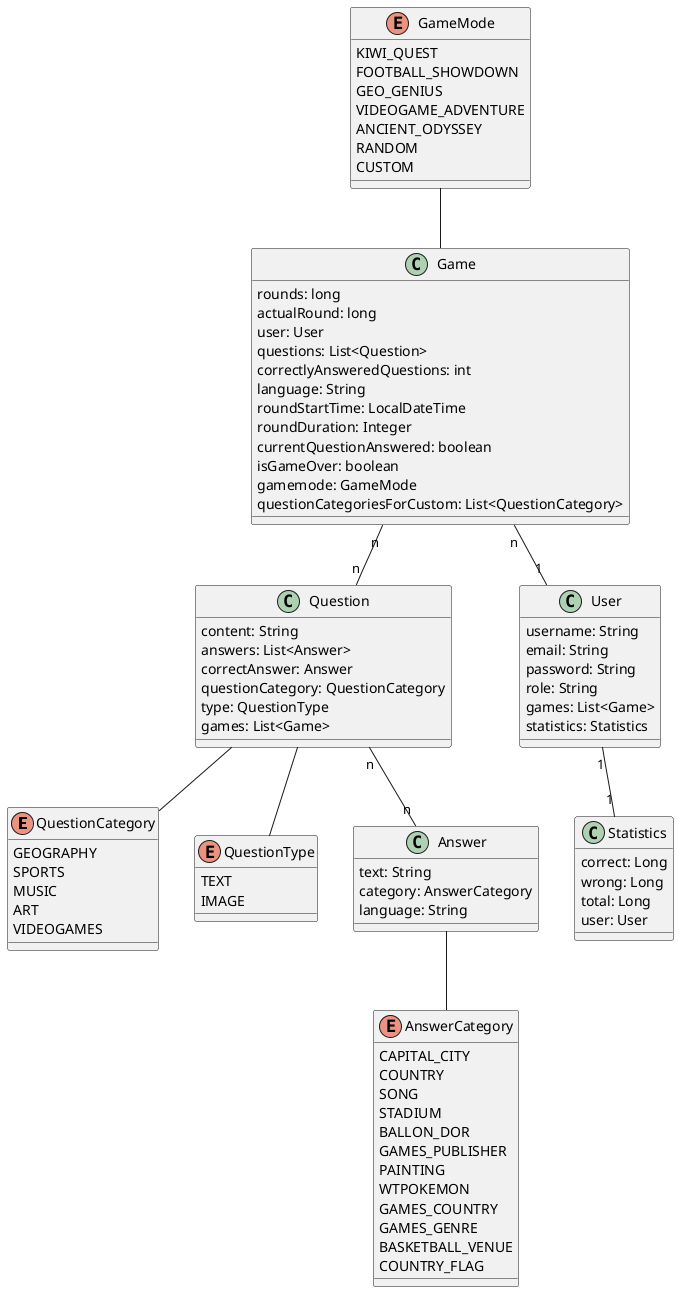@startuml
enum QuestionCategory {
    GEOGRAPHY
    SPORTS
    MUSIC
    ART
    VIDEOGAMES
}

enum AnswerCategory {
    CAPITAL_CITY
    COUNTRY
    SONG
    STADIUM
    BALLON_DOR
    GAMES_PUBLISHER
    PAINTING
    WTPOKEMON
    GAMES_COUNTRY
    GAMES_GENRE
    BASKETBALL_VENUE
    COUNTRY_FLAG
}

enum QuestionType {
    TEXT
    IMAGE
}

enum GameMode {
    KIWI_QUEST
    FOOTBALL_SHOWDOWN
    GEO_GENIUS
    VIDEOGAME_ADVENTURE
    ANCIENT_ODYSSEY
    RANDOM
    CUSTOM
}

class Question {
    content: String
    answers: List<Answer>
    correctAnswer: Answer
    questionCategory: QuestionCategory
    type: QuestionType
    games: List<Game>
}

class User {
    username: String
    email: String
    password: String
    role: String
    games: List<Game>
    statistics: Statistics
}

class Statistics {
    correct: Long
    wrong: Long
    total: Long
    user: User
}

class Answer {
    text: String
    category: AnswerCategory
    language: String
}

class Game {
    rounds: long
    actualRound: long
    user: User
    questions: List<Question>
    correctlyAnsweredQuestions: int
    language: String
    roundStartTime: LocalDateTime
    roundDuration: Integer
    currentQuestionAnswered: boolean
    isGameOver: boolean
    gamemode: GameMode
    questionCategoriesForCustom: List<QuestionCategory>
}


User "1"--"1" Statistics
Game "n"--"n" Question
Game "n" -- "1" User
Question "n" -- "n" Answer
GameMode -- Game
Question -- QuestionCategory
Answer -- AnswerCategory
Question -- QuestionType
@enduml